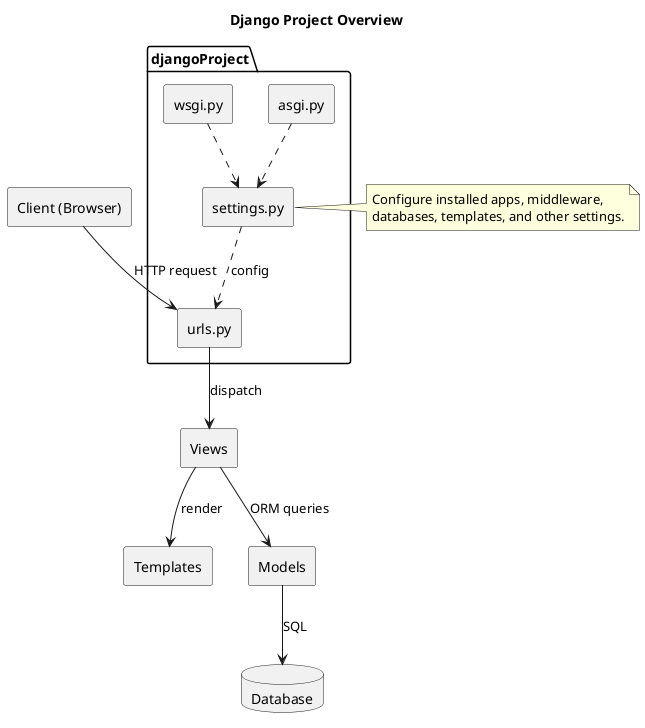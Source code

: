 @startuml
title Django Project Overview

skinparam componentStyle rectangle

package "djangoProject" {
  component "settings.py" as Settings
  component "urls.py" as Urls
  component "asgi.py" as Asgi
  component "wsgi.py" as Wsgi
}

rectangle "Client (Browser)" as Client
component "Views" as Views
component "Templates" as Templates
component "Models" as Models
database "Database" as DB

Client --> Urls : HTTP request
Urls --> Views : dispatch
Views --> Templates : render
Views --> Models : ORM queries
Models --> DB : SQL

Settings ..> Urls : config
Asgi ..> Settings
Wsgi ..> Settings

note right of Settings
  Configure installed apps, middleware,
  databases, templates, and other settings.
end note

@enduml


